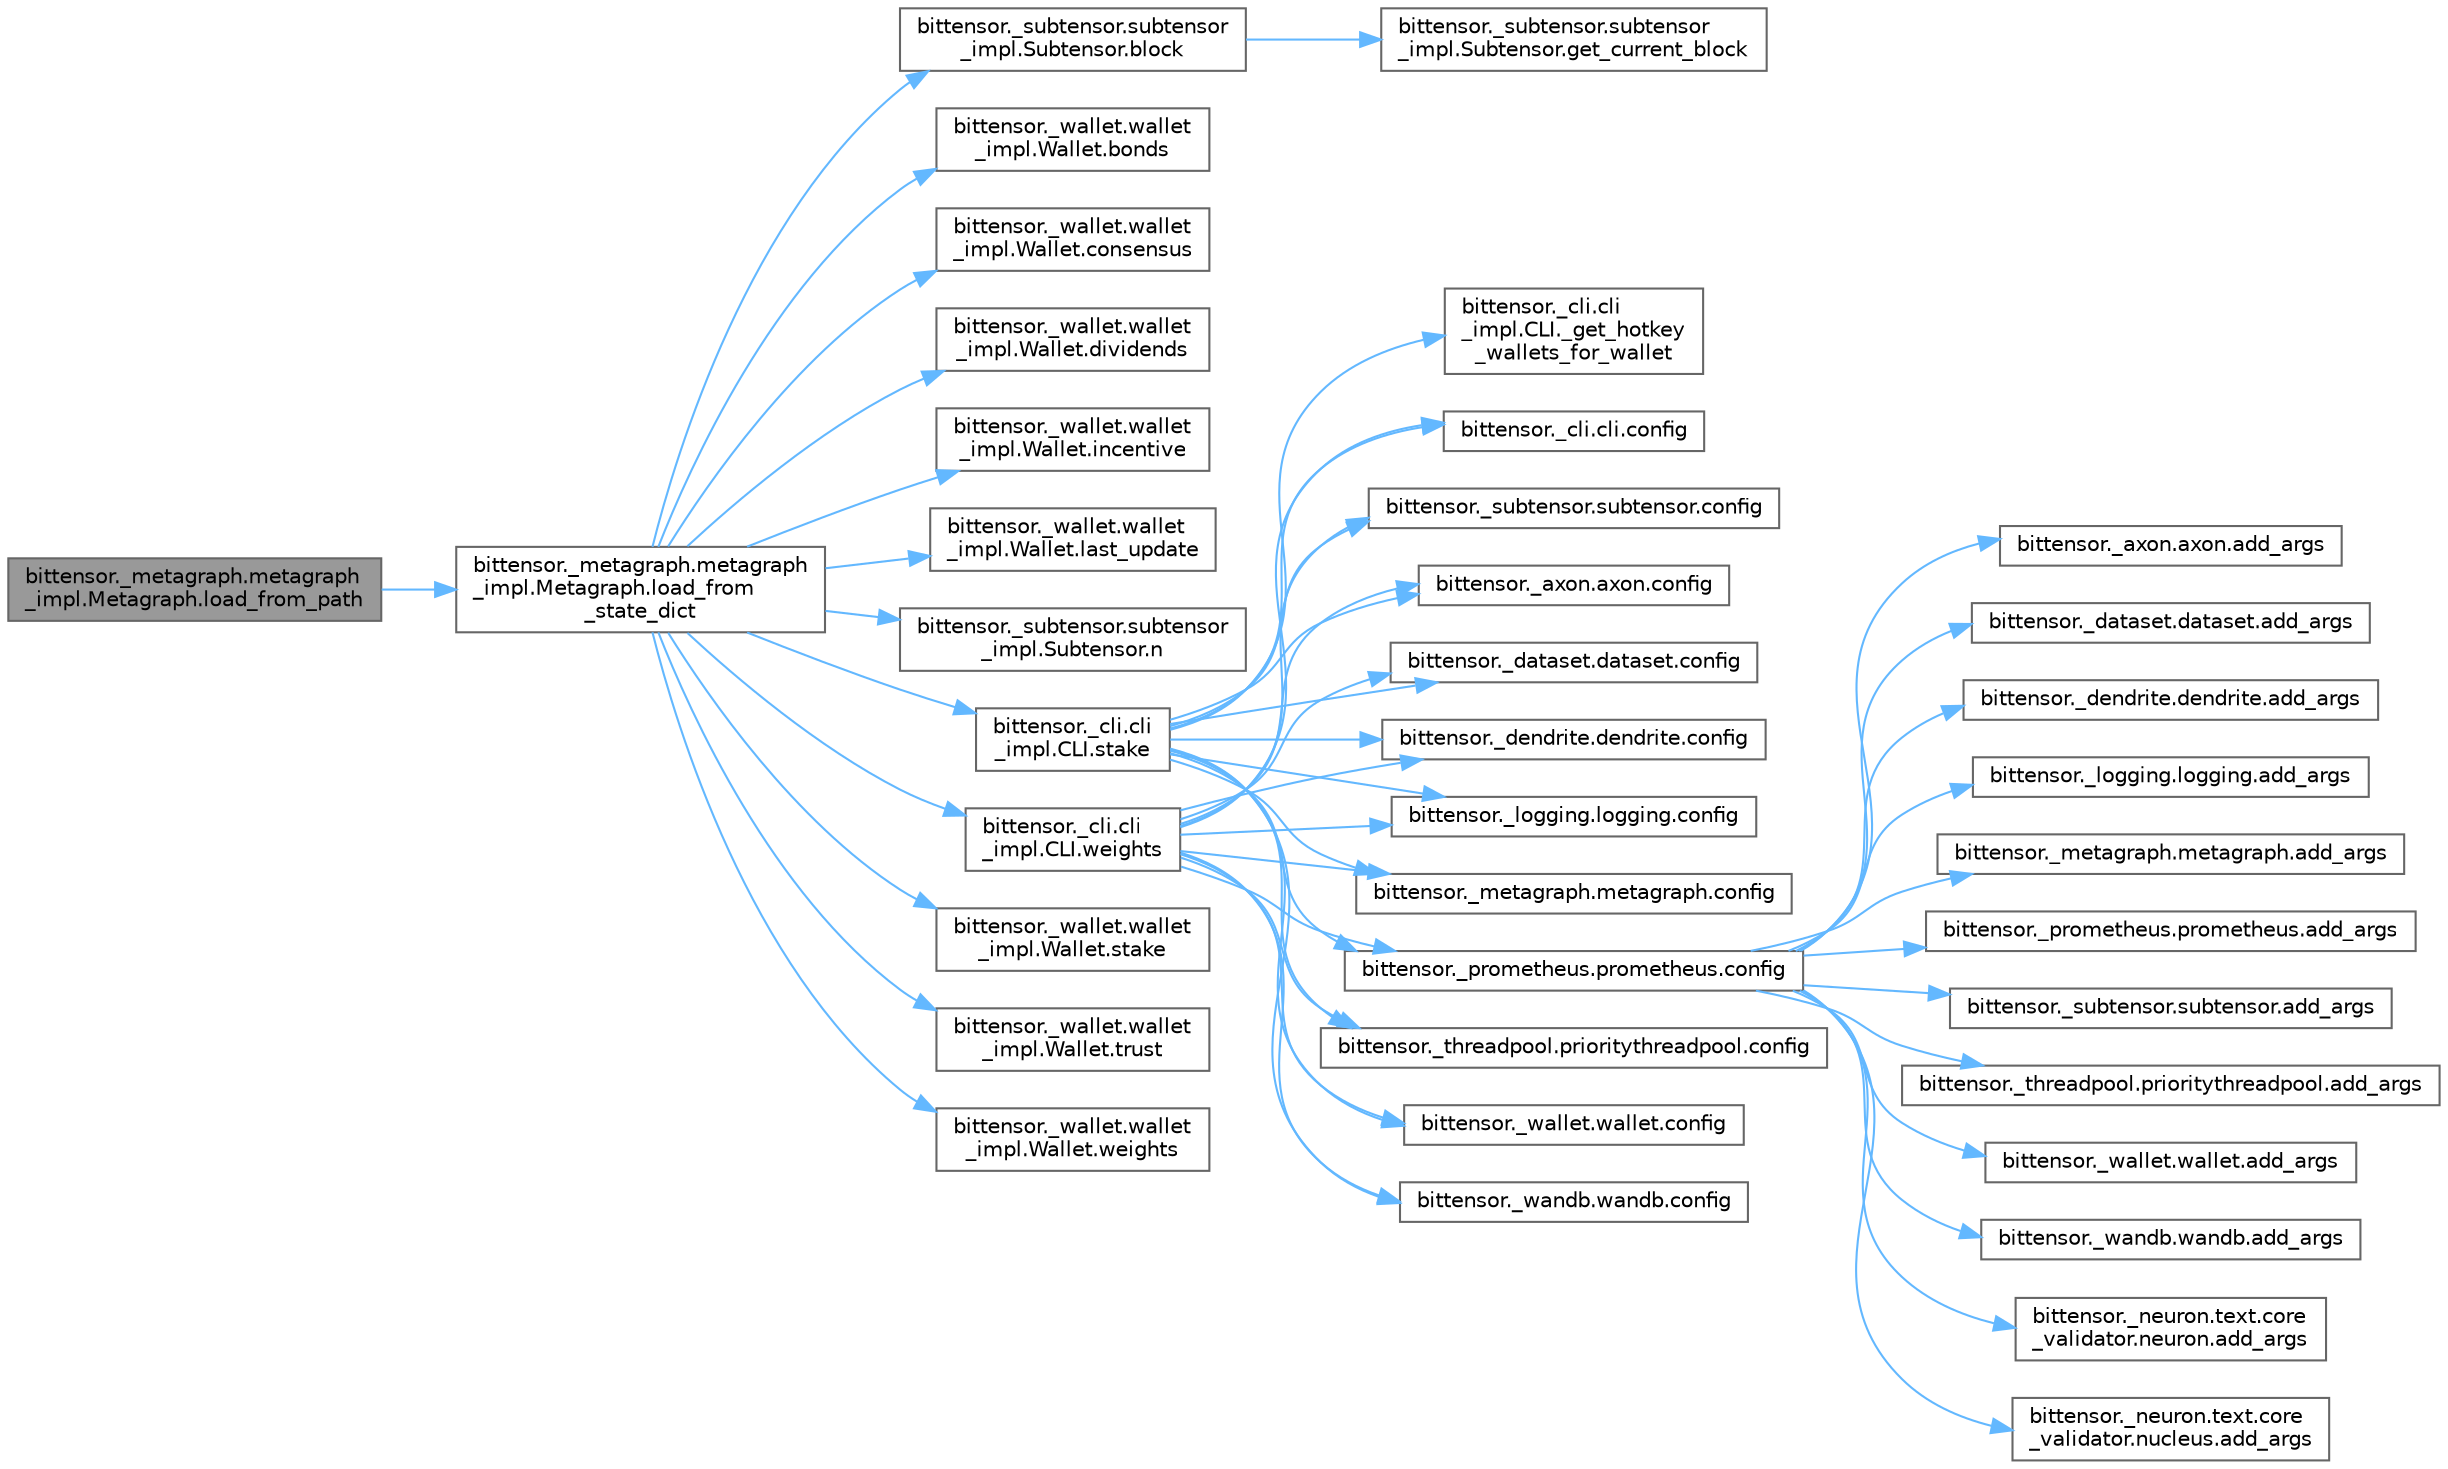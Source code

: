 digraph "bittensor._metagraph.metagraph_impl.Metagraph.load_from_path"
{
 // LATEX_PDF_SIZE
  bgcolor="transparent";
  edge [fontname=Helvetica,fontsize=10,labelfontname=Helvetica,labelfontsize=10];
  node [fontname=Helvetica,fontsize=10,shape=box,height=0.2,width=0.4];
  rankdir="LR";
  Node1 [label="bittensor._metagraph.metagraph\l_impl.Metagraph.load_from_path",height=0.2,width=0.4,color="gray40", fillcolor="grey60", style="filled", fontcolor="black",tooltip=" "];
  Node1 -> Node2 [color="steelblue1",style="solid"];
  Node2 [label="bittensor._metagraph.metagraph\l_impl.Metagraph.load_from\l_state_dict",height=0.2,width=0.4,color="grey40", fillcolor="white", style="filled",URL="$classbittensor_1_1__metagraph_1_1metagraph__impl_1_1_metagraph.html#a192f0648c24f3708b291d903b4d103bc",tooltip=" "];
  Node2 -> Node3 [color="steelblue1",style="solid"];
  Node3 [label="bittensor._subtensor.subtensor\l_impl.Subtensor.block",height=0.2,width=0.4,color="grey40", fillcolor="white", style="filled",URL="$classbittensor_1_1__subtensor_1_1subtensor__impl_1_1_subtensor.html#adefde7126a53fbca0a584e835c776c22",tooltip=" "];
  Node3 -> Node4 [color="steelblue1",style="solid"];
  Node4 [label="bittensor._subtensor.subtensor\l_impl.Subtensor.get_current_block",height=0.2,width=0.4,color="grey40", fillcolor="white", style="filled",URL="$classbittensor_1_1__subtensor_1_1subtensor__impl_1_1_subtensor.html#a4ae980dde4fb415232b048f23678d880",tooltip=" "];
  Node2 -> Node5 [color="steelblue1",style="solid"];
  Node5 [label="bittensor._wallet.wallet\l_impl.Wallet.bonds",height=0.2,width=0.4,color="grey40", fillcolor="white", style="filled",URL="$classbittensor_1_1__wallet_1_1wallet__impl_1_1_wallet.html#a558ba5b68408444cdde309fcdfb2afbd",tooltip=" "];
  Node2 -> Node6 [color="steelblue1",style="solid"];
  Node6 [label="bittensor._wallet.wallet\l_impl.Wallet.consensus",height=0.2,width=0.4,color="grey40", fillcolor="white", style="filled",URL="$classbittensor_1_1__wallet_1_1wallet__impl_1_1_wallet.html#a424bed698451edcfd9fcd7acfaacf32a",tooltip=" "];
  Node2 -> Node7 [color="steelblue1",style="solid"];
  Node7 [label="bittensor._wallet.wallet\l_impl.Wallet.dividends",height=0.2,width=0.4,color="grey40", fillcolor="white", style="filled",URL="$classbittensor_1_1__wallet_1_1wallet__impl_1_1_wallet.html#ae754299914f6e38a60e20c7ec6801cd6",tooltip=" "];
  Node2 -> Node8 [color="steelblue1",style="solid"];
  Node8 [label="bittensor._wallet.wallet\l_impl.Wallet.incentive",height=0.2,width=0.4,color="grey40", fillcolor="white", style="filled",URL="$classbittensor_1_1__wallet_1_1wallet__impl_1_1_wallet.html#acc142dc7723cea829dec5ffb75779d8f",tooltip=" "];
  Node2 -> Node9 [color="steelblue1",style="solid"];
  Node9 [label="bittensor._wallet.wallet\l_impl.Wallet.last_update",height=0.2,width=0.4,color="grey40", fillcolor="white", style="filled",URL="$classbittensor_1_1__wallet_1_1wallet__impl_1_1_wallet.html#a806da01df6da5de9fa14dce0f10b12ee",tooltip=" "];
  Node2 -> Node10 [color="steelblue1",style="solid"];
  Node10 [label="bittensor._subtensor.subtensor\l_impl.Subtensor.n",height=0.2,width=0.4,color="grey40", fillcolor="white", style="filled",URL="$classbittensor_1_1__subtensor_1_1subtensor__impl_1_1_subtensor.html#a11d10f99d0740e841a8ce47b67fdbc02",tooltip=" "];
  Node2 -> Node11 [color="steelblue1",style="solid"];
  Node11 [label="bittensor._cli.cli\l_impl.CLI.stake",height=0.2,width=0.4,color="grey40", fillcolor="white", style="filled",URL="$classbittensor_1_1__cli_1_1cli__impl_1_1_c_l_i.html#a6118617aae9e3b42004c164ddf45daa9",tooltip=" "];
  Node11 -> Node12 [color="steelblue1",style="solid"];
  Node12 [label="bittensor._cli.cli\l_impl.CLI._get_hotkey\l_wallets_for_wallet",height=0.2,width=0.4,color="grey40", fillcolor="white", style="filled",URL="$classbittensor_1_1__cli_1_1cli__impl_1_1_c_l_i.html#a1f59df46b9a35438460f3c02ee2b2b08",tooltip=" "];
  Node11 -> Node13 [color="steelblue1",style="solid"];
  Node13 [label="bittensor._subtensor.subtensor.config",height=0.2,width=0.4,color="grey40", fillcolor="white", style="filled",URL="$classbittensor_1_1__subtensor_1_1subtensor.html#a286524719d01e54533c069abddcf8a85",tooltip=" "];
  Node11 -> Node14 [color="steelblue1",style="solid"];
  Node14 [label="bittensor._axon.axon.config",height=0.2,width=0.4,color="grey40", fillcolor="white", style="filled",URL="$classbittensor_1_1__axon_1_1axon.html#a3517455cb9fa2f6f1e0374dc0bf18c85",tooltip=" "];
  Node11 -> Node15 [color="steelblue1",style="solid"];
  Node15 [label="bittensor._dataset.dataset.config",height=0.2,width=0.4,color="grey40", fillcolor="white", style="filled",URL="$classbittensor_1_1__dataset_1_1dataset.html#a87c59d83dcfd4887835558caeeb4a21d",tooltip=" "];
  Node11 -> Node16 [color="steelblue1",style="solid"];
  Node16 [label="bittensor._dendrite.dendrite.config",height=0.2,width=0.4,color="grey40", fillcolor="white", style="filled",URL="$classbittensor_1_1__dendrite_1_1dendrite.html#a43706005b1cc7469d979f937fde61893",tooltip=" "];
  Node11 -> Node17 [color="steelblue1",style="solid"];
  Node17 [label="bittensor._logging.logging.config",height=0.2,width=0.4,color="grey40", fillcolor="white", style="filled",URL="$classbittensor_1_1__logging_1_1logging.html#ac77d64a20b44564f6c9899c212af3a15",tooltip=" "];
  Node11 -> Node18 [color="steelblue1",style="solid"];
  Node18 [label="bittensor._metagraph.metagraph.config",height=0.2,width=0.4,color="grey40", fillcolor="white", style="filled",URL="$classbittensor_1_1__metagraph_1_1metagraph.html#a8b94e1702e4e0deb345284878f115dd9",tooltip=" "];
  Node11 -> Node19 [color="steelblue1",style="solid"];
  Node19 [label="bittensor._prometheus.prometheus.config",height=0.2,width=0.4,color="grey40", fillcolor="white", style="filled",URL="$classbittensor_1_1__prometheus_1_1prometheus.html#a2019917f4ad8e595357a744dc20f1a66",tooltip=" "];
  Node19 -> Node20 [color="steelblue1",style="solid"];
  Node20 [label="bittensor._axon.axon.add_args",height=0.2,width=0.4,color="grey40", fillcolor="white", style="filled",URL="$classbittensor_1_1__axon_1_1axon.html#ad1dcb057c01dbc6b554db2d12da3dfd5",tooltip=" "];
  Node19 -> Node21 [color="steelblue1",style="solid"];
  Node21 [label="bittensor._dataset.dataset.add_args",height=0.2,width=0.4,color="grey40", fillcolor="white", style="filled",URL="$classbittensor_1_1__dataset_1_1dataset.html#a4f9cc40ba3ff7638cc04a2511ac5c18c",tooltip=" "];
  Node19 -> Node22 [color="steelblue1",style="solid"];
  Node22 [label="bittensor._dendrite.dendrite.add_args",height=0.2,width=0.4,color="grey40", fillcolor="white", style="filled",URL="$classbittensor_1_1__dendrite_1_1dendrite.html#a9a3db91de971c48c1a50dd7fff04621a",tooltip=" "];
  Node19 -> Node23 [color="steelblue1",style="solid"];
  Node23 [label="bittensor._logging.logging.add_args",height=0.2,width=0.4,color="grey40", fillcolor="white", style="filled",URL="$classbittensor_1_1__logging_1_1logging.html#a2e003cfd2803110d2958b78006432176",tooltip=" "];
  Node19 -> Node24 [color="steelblue1",style="solid"];
  Node24 [label="bittensor._metagraph.metagraph.add_args",height=0.2,width=0.4,color="grey40", fillcolor="white", style="filled",URL="$classbittensor_1_1__metagraph_1_1metagraph.html#a256c4780fd08c591fb2e630f7e4cff37",tooltip=" "];
  Node19 -> Node25 [color="steelblue1",style="solid"];
  Node25 [label="bittensor._prometheus.prometheus.add_args",height=0.2,width=0.4,color="grey40", fillcolor="white", style="filled",URL="$classbittensor_1_1__prometheus_1_1prometheus.html#a2bcb633847d166730ec18afb875bec15",tooltip=" "];
  Node19 -> Node26 [color="steelblue1",style="solid"];
  Node26 [label="bittensor._subtensor.subtensor.add_args",height=0.2,width=0.4,color="grey40", fillcolor="white", style="filled",URL="$classbittensor_1_1__subtensor_1_1subtensor.html#ab2a96f88c69af04bf2f0cab8c46445d4",tooltip=" "];
  Node19 -> Node27 [color="steelblue1",style="solid"];
  Node27 [label="bittensor._threadpool.prioritythreadpool.add_args",height=0.2,width=0.4,color="grey40", fillcolor="white", style="filled",URL="$classbittensor_1_1__threadpool_1_1prioritythreadpool.html#a2d01eebce7b20b5afd1cf74b092dcbc2",tooltip=" "];
  Node19 -> Node28 [color="steelblue1",style="solid"];
  Node28 [label="bittensor._wallet.wallet.add_args",height=0.2,width=0.4,color="grey40", fillcolor="white", style="filled",URL="$classbittensor_1_1__wallet_1_1wallet.html#a72292bb31c5723a7956ddbb31cb25d35",tooltip=" "];
  Node19 -> Node29 [color="steelblue1",style="solid"];
  Node29 [label="bittensor._wandb.wandb.add_args",height=0.2,width=0.4,color="grey40", fillcolor="white", style="filled",URL="$classbittensor_1_1__wandb_1_1wandb.html#a3ed9e146339790d420f05893b6d3c01e",tooltip=" "];
  Node19 -> Node30 [color="steelblue1",style="solid"];
  Node30 [label="bittensor._neuron.text.core\l_validator.neuron.add_args",height=0.2,width=0.4,color="grey40", fillcolor="white", style="filled",URL="$classbittensor_1_1__neuron_1_1text_1_1core__validator_1_1neuron.html#a5542db2ddc40dd74753ff787bf69efe2",tooltip=" "];
  Node19 -> Node31 [color="steelblue1",style="solid"];
  Node31 [label="bittensor._neuron.text.core\l_validator.nucleus.add_args",height=0.2,width=0.4,color="grey40", fillcolor="white", style="filled",URL="$classbittensor_1_1__neuron_1_1text_1_1core__validator_1_1nucleus.html#afd2091dd63458b880907109b78c7912b",tooltip=" "];
  Node11 -> Node32 [color="steelblue1",style="solid"];
  Node32 [label="bittensor._threadpool.prioritythreadpool.config",height=0.2,width=0.4,color="grey40", fillcolor="white", style="filled",URL="$classbittensor_1_1__threadpool_1_1prioritythreadpool.html#a197d82d514a20af96c5f4c847e9944fb",tooltip=" "];
  Node11 -> Node33 [color="steelblue1",style="solid"];
  Node33 [label="bittensor._wallet.wallet.config",height=0.2,width=0.4,color="grey40", fillcolor="white", style="filled",URL="$classbittensor_1_1__wallet_1_1wallet.html#a4f6a3003e56909d34ee62fdc4127330a",tooltip=" "];
  Node11 -> Node34 [color="steelblue1",style="solid"];
  Node34 [label="bittensor._wandb.wandb.config",height=0.2,width=0.4,color="grey40", fillcolor="white", style="filled",URL="$classbittensor_1_1__wandb_1_1wandb.html#aacb3528779370a3e386902cfd6d33863",tooltip=" "];
  Node11 -> Node35 [color="steelblue1",style="solid"];
  Node35 [label="bittensor._cli.cli.config",height=0.2,width=0.4,color="grey40", fillcolor="white", style="filled",URL="$classbittensor_1_1__cli_1_1cli.html#a943ad4fd046ebbfe2aaaf497fb88b5ee",tooltip=" "];
  Node2 -> Node36 [color="steelblue1",style="solid"];
  Node36 [label="bittensor._wallet.wallet\l_impl.Wallet.stake",height=0.2,width=0.4,color="grey40", fillcolor="white", style="filled",URL="$classbittensor_1_1__wallet_1_1wallet__impl_1_1_wallet.html#ac6bcd4248ce12d82e28b255aee5dca4b",tooltip=" "];
  Node2 -> Node37 [color="steelblue1",style="solid"];
  Node37 [label="bittensor._wallet.wallet\l_impl.Wallet.trust",height=0.2,width=0.4,color="grey40", fillcolor="white", style="filled",URL="$classbittensor_1_1__wallet_1_1wallet__impl_1_1_wallet.html#a0d9d8fbcf39e513b8149390dcfdd5e77",tooltip=" "];
  Node2 -> Node38 [color="steelblue1",style="solid"];
  Node38 [label="bittensor._cli.cli\l_impl.CLI.weights",height=0.2,width=0.4,color="grey40", fillcolor="white", style="filled",URL="$classbittensor_1_1__cli_1_1cli__impl_1_1_c_l_i.html#a358ad8ed4e81c8d04fd6625ede838e58",tooltip=" "];
  Node38 -> Node13 [color="steelblue1",style="solid"];
  Node38 -> Node14 [color="steelblue1",style="solid"];
  Node38 -> Node15 [color="steelblue1",style="solid"];
  Node38 -> Node16 [color="steelblue1",style="solid"];
  Node38 -> Node17 [color="steelblue1",style="solid"];
  Node38 -> Node18 [color="steelblue1",style="solid"];
  Node38 -> Node19 [color="steelblue1",style="solid"];
  Node38 -> Node32 [color="steelblue1",style="solid"];
  Node38 -> Node33 [color="steelblue1",style="solid"];
  Node38 -> Node34 [color="steelblue1",style="solid"];
  Node38 -> Node35 [color="steelblue1",style="solid"];
  Node2 -> Node39 [color="steelblue1",style="solid"];
  Node39 [label="bittensor._wallet.wallet\l_impl.Wallet.weights",height=0.2,width=0.4,color="grey40", fillcolor="white", style="filled",URL="$classbittensor_1_1__wallet_1_1wallet__impl_1_1_wallet.html#a66e311652d1132aa092ef3ff13a1caae",tooltip=" "];
}
